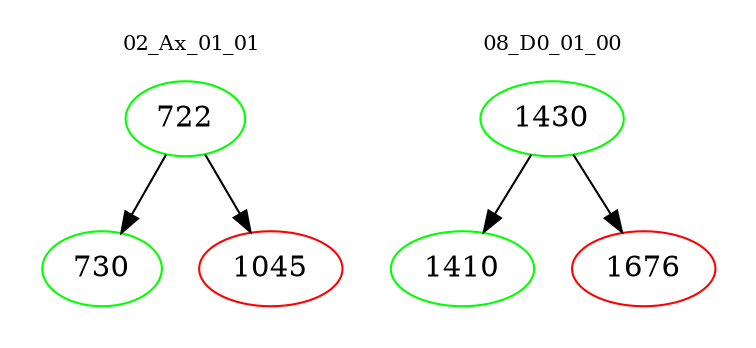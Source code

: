digraph{
subgraph cluster_0 {
color = white
label = "02_Ax_01_01";
fontsize=10;
T0_722 [label="722", color="green"]
T0_722 -> T0_730 [color="black"]
T0_730 [label="730", color="green"]
T0_722 -> T0_1045 [color="black"]
T0_1045 [label="1045", color="red"]
}
subgraph cluster_1 {
color = white
label = "08_D0_01_00";
fontsize=10;
T1_1430 [label="1430", color="green"]
T1_1430 -> T1_1410 [color="black"]
T1_1410 [label="1410", color="green"]
T1_1430 -> T1_1676 [color="black"]
T1_1676 [label="1676", color="red"]
}
}
